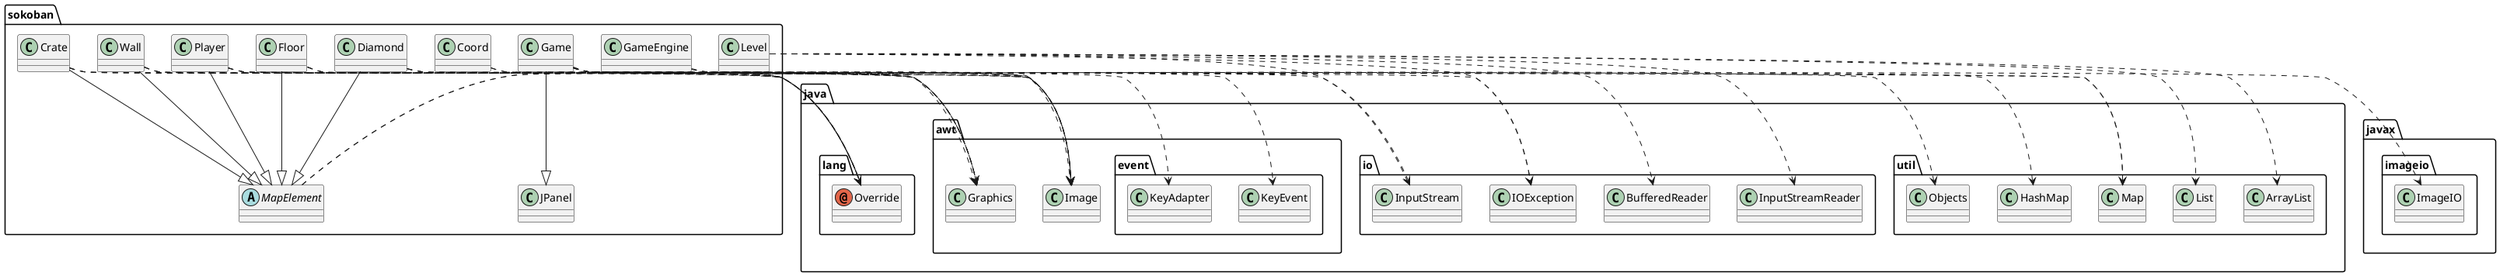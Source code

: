 @startuml
abstract class sokoban.MapElement
annotation java.lang.Override
class java.awt.Graphics
class java.awt.Image
class java.awt.event.KeyAdapter
class java.awt.event.KeyEvent
class java.io.BufferedReader
class java.io.IOException
class java.io.InputStream
class java.io.InputStreamReader
class java.util.ArrayList
class java.util.HashMap
class java.util.List
class java.util.Map
class java.util.Objects
class javax.imageio.ImageIO
class sokoban.Coord
class sokoban.Crate
class sokoban.Diamond
class sokoban.Floor
class sokoban.Game
class sokoban.GameEngine
class sokoban.JPanel
class sokoban.Level
class sokoban.Player
class sokoban.Wall
sokoban.MapElement ..> java.awt.Graphics
sokoban.MapElement ..> java.awt.Image
sokoban.Coord ..> java.lang.Override
sokoban.Coord ..> java.util.Objects
sokoban.Crate --|> sokoban.MapElement
sokoban.Crate ..> java.lang.Override
sokoban.Crate ..> java.awt.Graphics
sokoban.Crate ..> java.awt.Image
sokoban.Diamond --|> sokoban.MapElement
sokoban.Diamond ..> java.lang.Override
sokoban.Diamond ..> java.awt.Graphics
sokoban.Diamond ..> java.awt.Image
sokoban.Floor --|> sokoban.MapElement
sokoban.Floor ..> java.lang.Override
sokoban.Floor ..> java.awt.Graphics
sokoban.Floor ..> java.awt.Image
sokoban.Game ..> java.lang.Override
sokoban.Game ..> java.awt.event.KeyAdapter
sokoban.Game ..> java.awt.event.KeyEvent
sokoban.Game ..> java.io.IOException
sokoban.Game ..> java.io.InputStream
sokoban.Game ..> java.util.HashMap
sokoban.Game ..> java.util.Map
sokoban.Game ..> javax.imageio.ImageIO
sokoban.Game --|> sokoban.JPanel
sokoban.GameEngine ..> java.awt.Image
sokoban.GameEngine ..> java.util.Map
sokoban.Level ..> java.io.BufferedReader
sokoban.Level ..> java.io.IOException
sokoban.Level ..> java.io.InputStream
sokoban.Level ..> java.io.InputStreamReader
sokoban.Level ..> java.util.ArrayList
sokoban.Level ..> java.util.List
sokoban.Player --|> sokoban.MapElement
sokoban.Player ..> java.lang.Override
sokoban.Player ..> java.awt.Graphics
sokoban.Player ..> java.awt.Image
sokoban.Wall --|> sokoban.MapElement
sokoban.Wall ..> java.lang.Override
sokoban.Wall ..> java.awt.Graphics
sokoban.Wall ..> java.awt.Image
@enduml